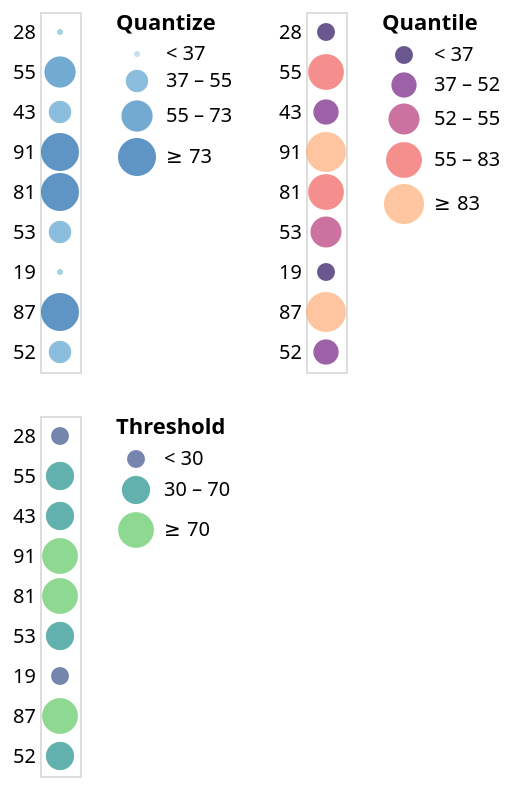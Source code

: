 {
  "$schema": "https://vega.github.io/schema/vega-lite/v4.json",
  "description": "Horizontally concatenated charts that show different types of discretizing scales.",
  "data": {
    "values": [
      {"a": "A", "b": 28},
      {"a": "B", "b": 55},
      {"a": "C", "b": 43},
      {"a": "D", "b": 91},
      {"a": "E", "b": 81},
      {"a": "F", "b": 53},
      {"a": "G", "b": 19},
      {"a": "H", "b": 87},
      {"a": "I", "b": 52}
    ]
  },
  "columns": 2,
  "resolve": {"scale": {"color": "independent", "size": "independent"}},
  "concat": [
    {
      "mark": "circle",
      "encoding": {
        "y": {
          "field": "b",
          "type": "nominal",
          "sort": null,
          "axis": {"ticks": false, "domain": false, "title": null}
        },
        "size": {
          "field": "b",
          "type": "quantitative",
          "scale": {"type": "quantize"}
        },
        "color": {
          "field": "b",
          "type": "quantitative",
          "scale": {"type": "quantize", "zero": true},
          "legend": {"title": "Quantize"}
        }
      }
    },
    {
      "mark": "circle",
      "encoding": {
        "y": {
          "field": "b",
          "type": "nominal",
          "sort": null,
          "axis": {"ticks": false, "domain": false, "title": null}
        },
        "size": {
          "field": "b",
          "type": "quantitative",
          "scale": {"type": "quantile", "range": [80, 160, 240, 320, 400]}
        },
        "color": {
          "field": "b",
          "type": "quantitative",
          "scale": {"type": "quantile", "scheme": "magma"},
          "legend": {"format": "d", "title": "Quantile"}
        }
      }
    },
    {
      "mark": "circle",
      "encoding": {
        "y": {
          "field": "b",
          "type": "nominal",
          "sort": null,
          "axis": {"ticks": false, "domain": false, "title": null}
        },
        "size": {
          "field": "b",
          "type": "quantitative",
          "scale": {
            "type": "threshold",
            "domain": [30, 70],
            "range": [80, 200, 320]
          }
        },
        "color": {
          "field": "b",
          "type": "quantitative",
          "scale": {
            "type": "threshold",
            "domain": [30, 70],
            "scheme": "viridis"
          },
          "legend": {"title": "Threshold"}
        }
      }
    }
  ],
  "autosize": {"type": "pad"}
}